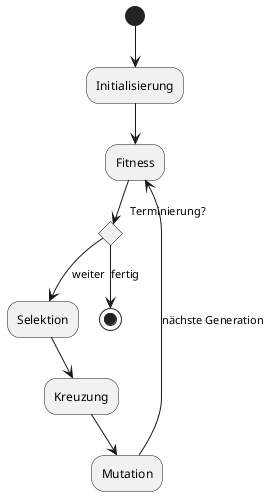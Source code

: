 Algemeiner Ablauf des Algorithmus
=================================

@startuml
(*) --> Initialisierung
--> Fitness
if "Terminierung?" then
    --> [weiter] Selektion
    --> Kreuzung
    --> Mutation
    --> [nächste Generation] Fitness
else
    --> [fertig] (*)
endif
@enduml
